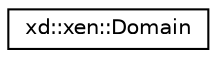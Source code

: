 digraph "Graphical Class Hierarchy"
{
  edge [fontname="Helvetica",fontsize="10",labelfontname="Helvetica",labelfontsize="10"];
  node [fontname="Helvetica",fontsize="10",shape=record];
  rankdir="LR";
  Node0 [label="xd::xen::Domain",height=0.2,width=0.4,color="black", fillcolor="white", style="filled",URL="$classxd_1_1xen_1_1_domain.html"];
}

